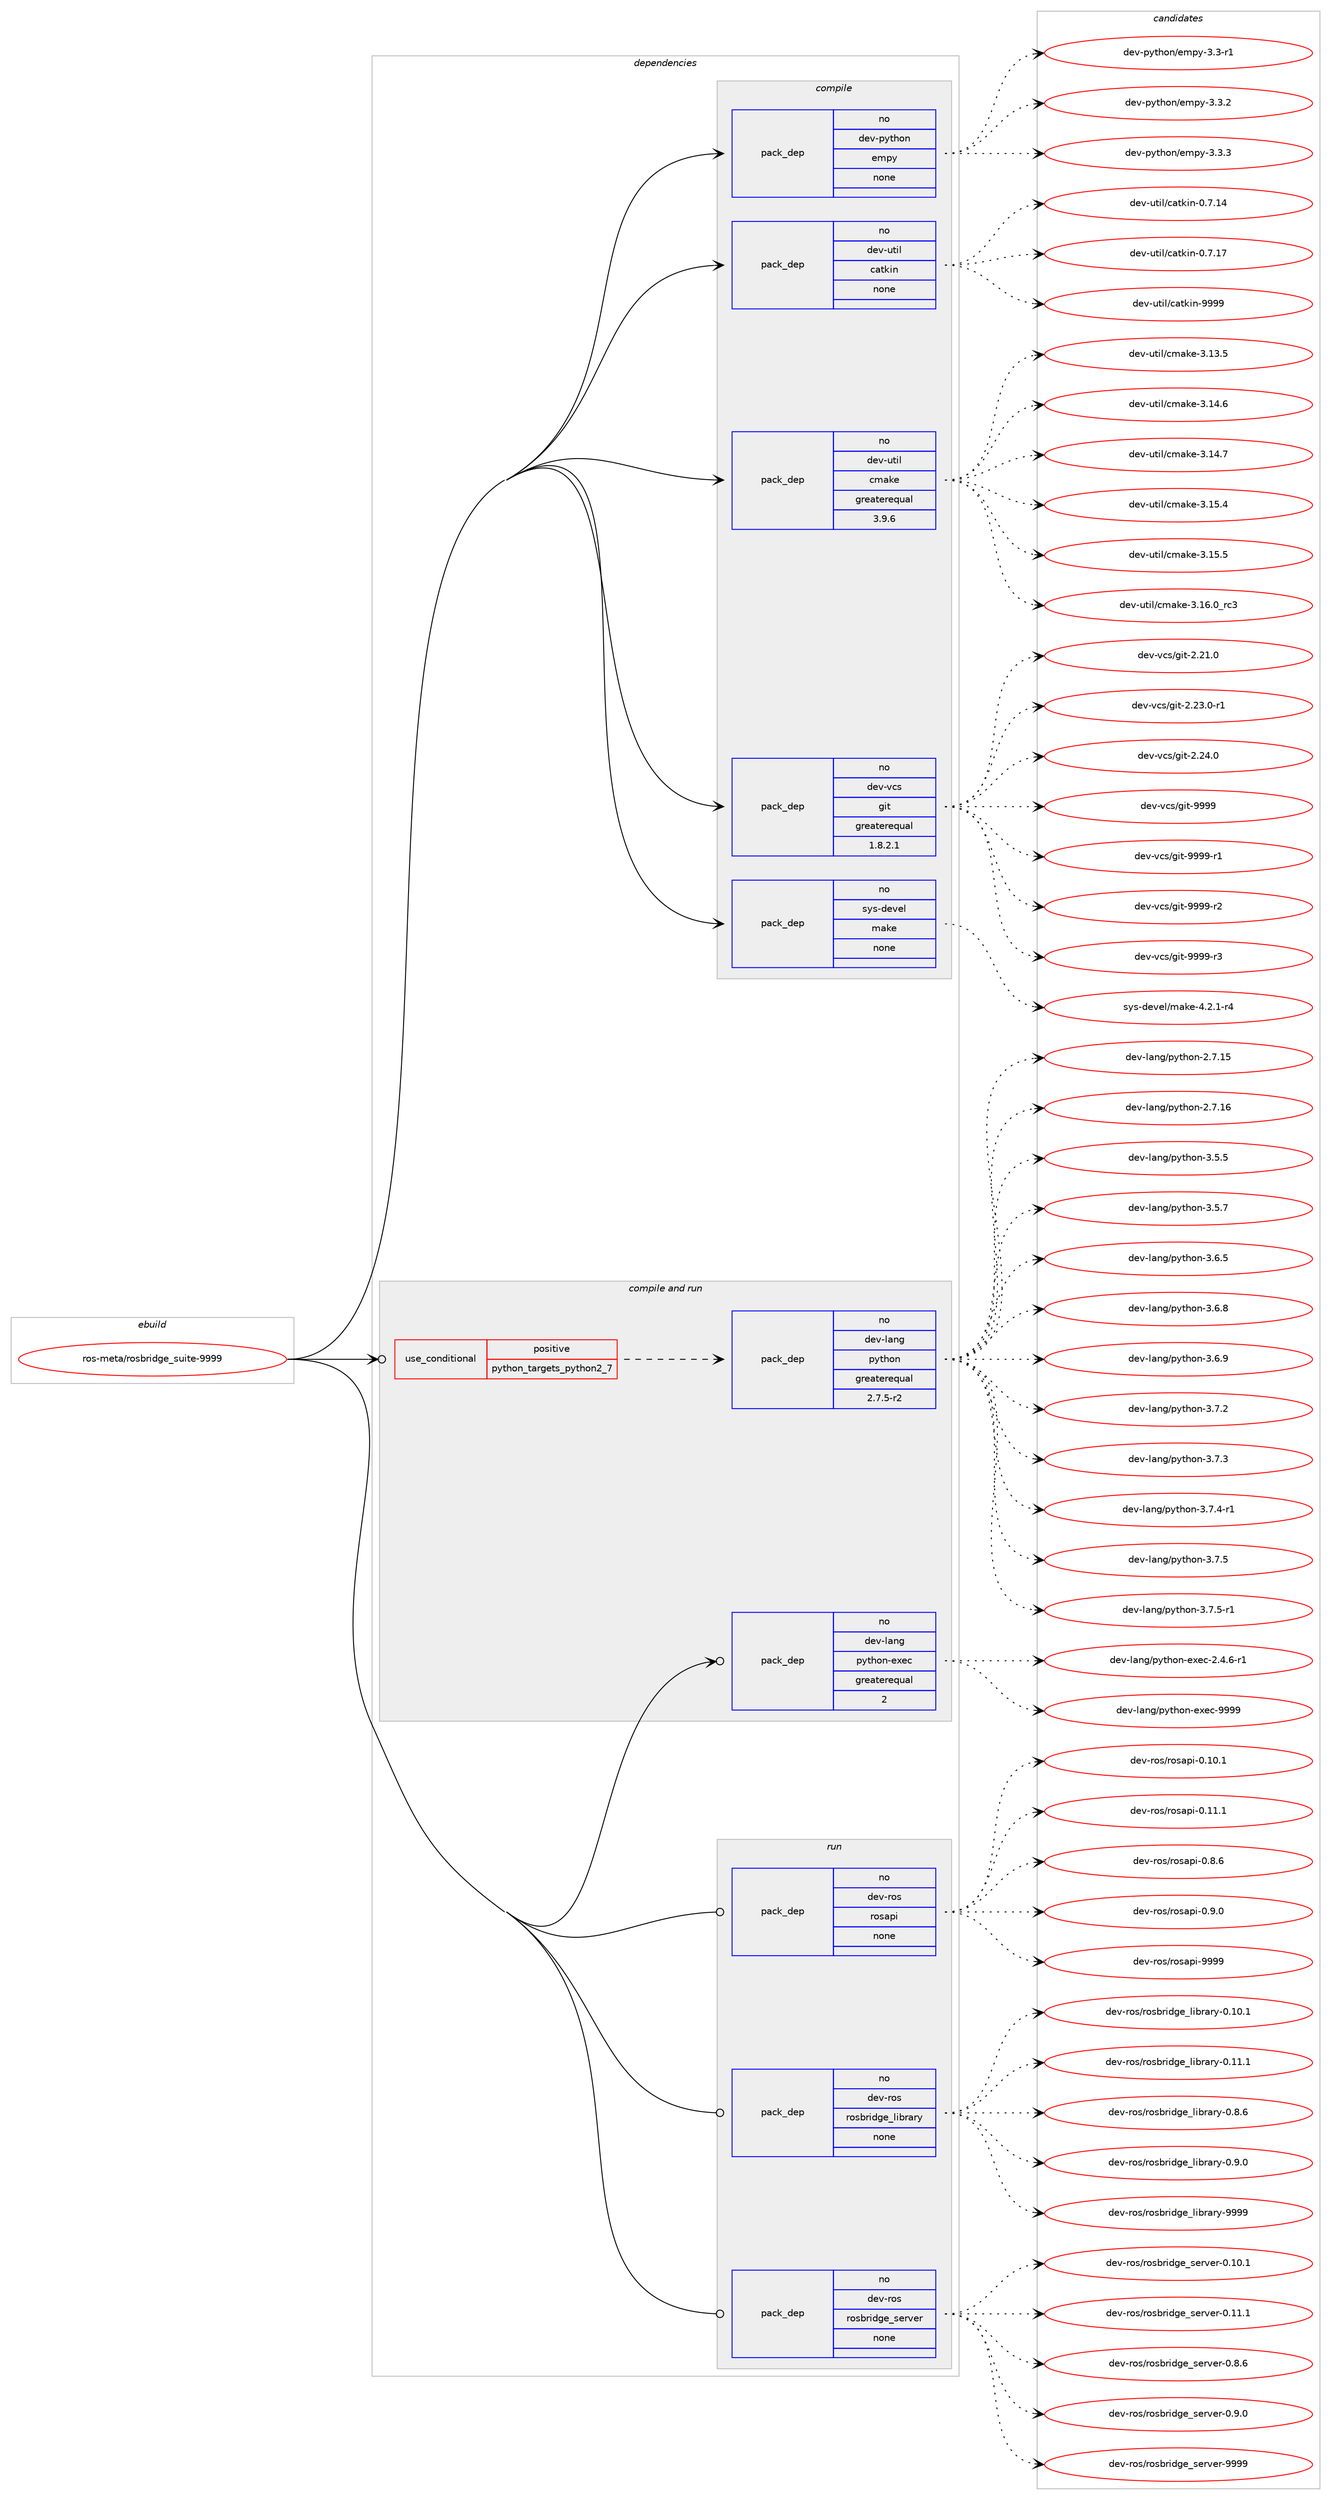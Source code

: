 digraph prolog {

# *************
# Graph options
# *************

newrank=true;
concentrate=true;
compound=true;
graph [rankdir=LR,fontname=Helvetica,fontsize=10,ranksep=1.5];#, ranksep=2.5, nodesep=0.2];
edge  [arrowhead=vee];
node  [fontname=Helvetica,fontsize=10];

# **********
# The ebuild
# **********

subgraph cluster_leftcol {
color=gray;
rank=same;
label=<<i>ebuild</i>>;
id [label="ros-meta/rosbridge_suite-9999", color=red, width=4, href="../ros-meta/rosbridge_suite-9999.svg"];
}

# ****************
# The dependencies
# ****************

subgraph cluster_midcol {
color=gray;
label=<<i>dependencies</i>>;
subgraph cluster_compile {
fillcolor="#eeeeee";
style=filled;
label=<<i>compile</i>>;
subgraph pack626865 {
dependency848268 [label=<<TABLE BORDER="0" CELLBORDER="1" CELLSPACING="0" CELLPADDING="4" WIDTH="220"><TR><TD ROWSPAN="6" CELLPADDING="30">pack_dep</TD></TR><TR><TD WIDTH="110">no</TD></TR><TR><TD>dev-python</TD></TR><TR><TD>empy</TD></TR><TR><TD>none</TD></TR><TR><TD></TD></TR></TABLE>>, shape=none, color=blue];
}
id:e -> dependency848268:w [weight=20,style="solid",arrowhead="vee"];
subgraph pack626866 {
dependency848269 [label=<<TABLE BORDER="0" CELLBORDER="1" CELLSPACING="0" CELLPADDING="4" WIDTH="220"><TR><TD ROWSPAN="6" CELLPADDING="30">pack_dep</TD></TR><TR><TD WIDTH="110">no</TD></TR><TR><TD>dev-util</TD></TR><TR><TD>catkin</TD></TR><TR><TD>none</TD></TR><TR><TD></TD></TR></TABLE>>, shape=none, color=blue];
}
id:e -> dependency848269:w [weight=20,style="solid",arrowhead="vee"];
subgraph pack626867 {
dependency848270 [label=<<TABLE BORDER="0" CELLBORDER="1" CELLSPACING="0" CELLPADDING="4" WIDTH="220"><TR><TD ROWSPAN="6" CELLPADDING="30">pack_dep</TD></TR><TR><TD WIDTH="110">no</TD></TR><TR><TD>dev-util</TD></TR><TR><TD>cmake</TD></TR><TR><TD>greaterequal</TD></TR><TR><TD>3.9.6</TD></TR></TABLE>>, shape=none, color=blue];
}
id:e -> dependency848270:w [weight=20,style="solid",arrowhead="vee"];
subgraph pack626868 {
dependency848271 [label=<<TABLE BORDER="0" CELLBORDER="1" CELLSPACING="0" CELLPADDING="4" WIDTH="220"><TR><TD ROWSPAN="6" CELLPADDING="30">pack_dep</TD></TR><TR><TD WIDTH="110">no</TD></TR><TR><TD>dev-vcs</TD></TR><TR><TD>git</TD></TR><TR><TD>greaterequal</TD></TR><TR><TD>1.8.2.1</TD></TR></TABLE>>, shape=none, color=blue];
}
id:e -> dependency848271:w [weight=20,style="solid",arrowhead="vee"];
subgraph pack626869 {
dependency848272 [label=<<TABLE BORDER="0" CELLBORDER="1" CELLSPACING="0" CELLPADDING="4" WIDTH="220"><TR><TD ROWSPAN="6" CELLPADDING="30">pack_dep</TD></TR><TR><TD WIDTH="110">no</TD></TR><TR><TD>sys-devel</TD></TR><TR><TD>make</TD></TR><TR><TD>none</TD></TR><TR><TD></TD></TR></TABLE>>, shape=none, color=blue];
}
id:e -> dependency848272:w [weight=20,style="solid",arrowhead="vee"];
}
subgraph cluster_compileandrun {
fillcolor="#eeeeee";
style=filled;
label=<<i>compile and run</i>>;
subgraph cond206469 {
dependency848273 [label=<<TABLE BORDER="0" CELLBORDER="1" CELLSPACING="0" CELLPADDING="4"><TR><TD ROWSPAN="3" CELLPADDING="10">use_conditional</TD></TR><TR><TD>positive</TD></TR><TR><TD>python_targets_python2_7</TD></TR></TABLE>>, shape=none, color=red];
subgraph pack626870 {
dependency848274 [label=<<TABLE BORDER="0" CELLBORDER="1" CELLSPACING="0" CELLPADDING="4" WIDTH="220"><TR><TD ROWSPAN="6" CELLPADDING="30">pack_dep</TD></TR><TR><TD WIDTH="110">no</TD></TR><TR><TD>dev-lang</TD></TR><TR><TD>python</TD></TR><TR><TD>greaterequal</TD></TR><TR><TD>2.7.5-r2</TD></TR></TABLE>>, shape=none, color=blue];
}
dependency848273:e -> dependency848274:w [weight=20,style="dashed",arrowhead="vee"];
}
id:e -> dependency848273:w [weight=20,style="solid",arrowhead="odotvee"];
subgraph pack626871 {
dependency848275 [label=<<TABLE BORDER="0" CELLBORDER="1" CELLSPACING="0" CELLPADDING="4" WIDTH="220"><TR><TD ROWSPAN="6" CELLPADDING="30">pack_dep</TD></TR><TR><TD WIDTH="110">no</TD></TR><TR><TD>dev-lang</TD></TR><TR><TD>python-exec</TD></TR><TR><TD>greaterequal</TD></TR><TR><TD>2</TD></TR></TABLE>>, shape=none, color=blue];
}
id:e -> dependency848275:w [weight=20,style="solid",arrowhead="odotvee"];
}
subgraph cluster_run {
fillcolor="#eeeeee";
style=filled;
label=<<i>run</i>>;
subgraph pack626872 {
dependency848276 [label=<<TABLE BORDER="0" CELLBORDER="1" CELLSPACING="0" CELLPADDING="4" WIDTH="220"><TR><TD ROWSPAN="6" CELLPADDING="30">pack_dep</TD></TR><TR><TD WIDTH="110">no</TD></TR><TR><TD>dev-ros</TD></TR><TR><TD>rosapi</TD></TR><TR><TD>none</TD></TR><TR><TD></TD></TR></TABLE>>, shape=none, color=blue];
}
id:e -> dependency848276:w [weight=20,style="solid",arrowhead="odot"];
subgraph pack626873 {
dependency848277 [label=<<TABLE BORDER="0" CELLBORDER="1" CELLSPACING="0" CELLPADDING="4" WIDTH="220"><TR><TD ROWSPAN="6" CELLPADDING="30">pack_dep</TD></TR><TR><TD WIDTH="110">no</TD></TR><TR><TD>dev-ros</TD></TR><TR><TD>rosbridge_library</TD></TR><TR><TD>none</TD></TR><TR><TD></TD></TR></TABLE>>, shape=none, color=blue];
}
id:e -> dependency848277:w [weight=20,style="solid",arrowhead="odot"];
subgraph pack626874 {
dependency848278 [label=<<TABLE BORDER="0" CELLBORDER="1" CELLSPACING="0" CELLPADDING="4" WIDTH="220"><TR><TD ROWSPAN="6" CELLPADDING="30">pack_dep</TD></TR><TR><TD WIDTH="110">no</TD></TR><TR><TD>dev-ros</TD></TR><TR><TD>rosbridge_server</TD></TR><TR><TD>none</TD></TR><TR><TD></TD></TR></TABLE>>, shape=none, color=blue];
}
id:e -> dependency848278:w [weight=20,style="solid",arrowhead="odot"];
}
}

# **************
# The candidates
# **************

subgraph cluster_choices {
rank=same;
color=gray;
label=<<i>candidates</i>>;

subgraph choice626865 {
color=black;
nodesep=1;
choice1001011184511212111610411111047101109112121455146514511449 [label="dev-python/empy-3.3-r1", color=red, width=4,href="../dev-python/empy-3.3-r1.svg"];
choice1001011184511212111610411111047101109112121455146514650 [label="dev-python/empy-3.3.2", color=red, width=4,href="../dev-python/empy-3.3.2.svg"];
choice1001011184511212111610411111047101109112121455146514651 [label="dev-python/empy-3.3.3", color=red, width=4,href="../dev-python/empy-3.3.3.svg"];
dependency848268:e -> choice1001011184511212111610411111047101109112121455146514511449:w [style=dotted,weight="100"];
dependency848268:e -> choice1001011184511212111610411111047101109112121455146514650:w [style=dotted,weight="100"];
dependency848268:e -> choice1001011184511212111610411111047101109112121455146514651:w [style=dotted,weight="100"];
}
subgraph choice626866 {
color=black;
nodesep=1;
choice1001011184511711610510847999711610710511045484655464952 [label="dev-util/catkin-0.7.14", color=red, width=4,href="../dev-util/catkin-0.7.14.svg"];
choice1001011184511711610510847999711610710511045484655464955 [label="dev-util/catkin-0.7.17", color=red, width=4,href="../dev-util/catkin-0.7.17.svg"];
choice100101118451171161051084799971161071051104557575757 [label="dev-util/catkin-9999", color=red, width=4,href="../dev-util/catkin-9999.svg"];
dependency848269:e -> choice1001011184511711610510847999711610710511045484655464952:w [style=dotted,weight="100"];
dependency848269:e -> choice1001011184511711610510847999711610710511045484655464955:w [style=dotted,weight="100"];
dependency848269:e -> choice100101118451171161051084799971161071051104557575757:w [style=dotted,weight="100"];
}
subgraph choice626867 {
color=black;
nodesep=1;
choice1001011184511711610510847991099710710145514649514653 [label="dev-util/cmake-3.13.5", color=red, width=4,href="../dev-util/cmake-3.13.5.svg"];
choice1001011184511711610510847991099710710145514649524654 [label="dev-util/cmake-3.14.6", color=red, width=4,href="../dev-util/cmake-3.14.6.svg"];
choice1001011184511711610510847991099710710145514649524655 [label="dev-util/cmake-3.14.7", color=red, width=4,href="../dev-util/cmake-3.14.7.svg"];
choice1001011184511711610510847991099710710145514649534652 [label="dev-util/cmake-3.15.4", color=red, width=4,href="../dev-util/cmake-3.15.4.svg"];
choice1001011184511711610510847991099710710145514649534653 [label="dev-util/cmake-3.15.5", color=red, width=4,href="../dev-util/cmake-3.15.5.svg"];
choice1001011184511711610510847991099710710145514649544648951149951 [label="dev-util/cmake-3.16.0_rc3", color=red, width=4,href="../dev-util/cmake-3.16.0_rc3.svg"];
dependency848270:e -> choice1001011184511711610510847991099710710145514649514653:w [style=dotted,weight="100"];
dependency848270:e -> choice1001011184511711610510847991099710710145514649524654:w [style=dotted,weight="100"];
dependency848270:e -> choice1001011184511711610510847991099710710145514649524655:w [style=dotted,weight="100"];
dependency848270:e -> choice1001011184511711610510847991099710710145514649534652:w [style=dotted,weight="100"];
dependency848270:e -> choice1001011184511711610510847991099710710145514649534653:w [style=dotted,weight="100"];
dependency848270:e -> choice1001011184511711610510847991099710710145514649544648951149951:w [style=dotted,weight="100"];
}
subgraph choice626868 {
color=black;
nodesep=1;
choice10010111845118991154710310511645504650494648 [label="dev-vcs/git-2.21.0", color=red, width=4,href="../dev-vcs/git-2.21.0.svg"];
choice100101118451189911547103105116455046505146484511449 [label="dev-vcs/git-2.23.0-r1", color=red, width=4,href="../dev-vcs/git-2.23.0-r1.svg"];
choice10010111845118991154710310511645504650524648 [label="dev-vcs/git-2.24.0", color=red, width=4,href="../dev-vcs/git-2.24.0.svg"];
choice1001011184511899115471031051164557575757 [label="dev-vcs/git-9999", color=red, width=4,href="../dev-vcs/git-9999.svg"];
choice10010111845118991154710310511645575757574511449 [label="dev-vcs/git-9999-r1", color=red, width=4,href="../dev-vcs/git-9999-r1.svg"];
choice10010111845118991154710310511645575757574511450 [label="dev-vcs/git-9999-r2", color=red, width=4,href="../dev-vcs/git-9999-r2.svg"];
choice10010111845118991154710310511645575757574511451 [label="dev-vcs/git-9999-r3", color=red, width=4,href="../dev-vcs/git-9999-r3.svg"];
dependency848271:e -> choice10010111845118991154710310511645504650494648:w [style=dotted,weight="100"];
dependency848271:e -> choice100101118451189911547103105116455046505146484511449:w [style=dotted,weight="100"];
dependency848271:e -> choice10010111845118991154710310511645504650524648:w [style=dotted,weight="100"];
dependency848271:e -> choice1001011184511899115471031051164557575757:w [style=dotted,weight="100"];
dependency848271:e -> choice10010111845118991154710310511645575757574511449:w [style=dotted,weight="100"];
dependency848271:e -> choice10010111845118991154710310511645575757574511450:w [style=dotted,weight="100"];
dependency848271:e -> choice10010111845118991154710310511645575757574511451:w [style=dotted,weight="100"];
}
subgraph choice626869 {
color=black;
nodesep=1;
choice1151211154510010111810110847109971071014552465046494511452 [label="sys-devel/make-4.2.1-r4", color=red, width=4,href="../sys-devel/make-4.2.1-r4.svg"];
dependency848272:e -> choice1151211154510010111810110847109971071014552465046494511452:w [style=dotted,weight="100"];
}
subgraph choice626870 {
color=black;
nodesep=1;
choice10010111845108971101034711212111610411111045504655464953 [label="dev-lang/python-2.7.15", color=red, width=4,href="../dev-lang/python-2.7.15.svg"];
choice10010111845108971101034711212111610411111045504655464954 [label="dev-lang/python-2.7.16", color=red, width=4,href="../dev-lang/python-2.7.16.svg"];
choice100101118451089711010347112121116104111110455146534653 [label="dev-lang/python-3.5.5", color=red, width=4,href="../dev-lang/python-3.5.5.svg"];
choice100101118451089711010347112121116104111110455146534655 [label="dev-lang/python-3.5.7", color=red, width=4,href="../dev-lang/python-3.5.7.svg"];
choice100101118451089711010347112121116104111110455146544653 [label="dev-lang/python-3.6.5", color=red, width=4,href="../dev-lang/python-3.6.5.svg"];
choice100101118451089711010347112121116104111110455146544656 [label="dev-lang/python-3.6.8", color=red, width=4,href="../dev-lang/python-3.6.8.svg"];
choice100101118451089711010347112121116104111110455146544657 [label="dev-lang/python-3.6.9", color=red, width=4,href="../dev-lang/python-3.6.9.svg"];
choice100101118451089711010347112121116104111110455146554650 [label="dev-lang/python-3.7.2", color=red, width=4,href="../dev-lang/python-3.7.2.svg"];
choice100101118451089711010347112121116104111110455146554651 [label="dev-lang/python-3.7.3", color=red, width=4,href="../dev-lang/python-3.7.3.svg"];
choice1001011184510897110103471121211161041111104551465546524511449 [label="dev-lang/python-3.7.4-r1", color=red, width=4,href="../dev-lang/python-3.7.4-r1.svg"];
choice100101118451089711010347112121116104111110455146554653 [label="dev-lang/python-3.7.5", color=red, width=4,href="../dev-lang/python-3.7.5.svg"];
choice1001011184510897110103471121211161041111104551465546534511449 [label="dev-lang/python-3.7.5-r1", color=red, width=4,href="../dev-lang/python-3.7.5-r1.svg"];
dependency848274:e -> choice10010111845108971101034711212111610411111045504655464953:w [style=dotted,weight="100"];
dependency848274:e -> choice10010111845108971101034711212111610411111045504655464954:w [style=dotted,weight="100"];
dependency848274:e -> choice100101118451089711010347112121116104111110455146534653:w [style=dotted,weight="100"];
dependency848274:e -> choice100101118451089711010347112121116104111110455146534655:w [style=dotted,weight="100"];
dependency848274:e -> choice100101118451089711010347112121116104111110455146544653:w [style=dotted,weight="100"];
dependency848274:e -> choice100101118451089711010347112121116104111110455146544656:w [style=dotted,weight="100"];
dependency848274:e -> choice100101118451089711010347112121116104111110455146544657:w [style=dotted,weight="100"];
dependency848274:e -> choice100101118451089711010347112121116104111110455146554650:w [style=dotted,weight="100"];
dependency848274:e -> choice100101118451089711010347112121116104111110455146554651:w [style=dotted,weight="100"];
dependency848274:e -> choice1001011184510897110103471121211161041111104551465546524511449:w [style=dotted,weight="100"];
dependency848274:e -> choice100101118451089711010347112121116104111110455146554653:w [style=dotted,weight="100"];
dependency848274:e -> choice1001011184510897110103471121211161041111104551465546534511449:w [style=dotted,weight="100"];
}
subgraph choice626871 {
color=black;
nodesep=1;
choice10010111845108971101034711212111610411111045101120101994550465246544511449 [label="dev-lang/python-exec-2.4.6-r1", color=red, width=4,href="../dev-lang/python-exec-2.4.6-r1.svg"];
choice10010111845108971101034711212111610411111045101120101994557575757 [label="dev-lang/python-exec-9999", color=red, width=4,href="../dev-lang/python-exec-9999.svg"];
dependency848275:e -> choice10010111845108971101034711212111610411111045101120101994550465246544511449:w [style=dotted,weight="100"];
dependency848275:e -> choice10010111845108971101034711212111610411111045101120101994557575757:w [style=dotted,weight="100"];
}
subgraph choice626872 {
color=black;
nodesep=1;
choice10010111845114111115471141111159711210545484649484649 [label="dev-ros/rosapi-0.10.1", color=red, width=4,href="../dev-ros/rosapi-0.10.1.svg"];
choice10010111845114111115471141111159711210545484649494649 [label="dev-ros/rosapi-0.11.1", color=red, width=4,href="../dev-ros/rosapi-0.11.1.svg"];
choice100101118451141111154711411111597112105454846564654 [label="dev-ros/rosapi-0.8.6", color=red, width=4,href="../dev-ros/rosapi-0.8.6.svg"];
choice100101118451141111154711411111597112105454846574648 [label="dev-ros/rosapi-0.9.0", color=red, width=4,href="../dev-ros/rosapi-0.9.0.svg"];
choice1001011184511411111547114111115971121054557575757 [label="dev-ros/rosapi-9999", color=red, width=4,href="../dev-ros/rosapi-9999.svg"];
dependency848276:e -> choice10010111845114111115471141111159711210545484649484649:w [style=dotted,weight="100"];
dependency848276:e -> choice10010111845114111115471141111159711210545484649494649:w [style=dotted,weight="100"];
dependency848276:e -> choice100101118451141111154711411111597112105454846564654:w [style=dotted,weight="100"];
dependency848276:e -> choice100101118451141111154711411111597112105454846574648:w [style=dotted,weight="100"];
dependency848276:e -> choice1001011184511411111547114111115971121054557575757:w [style=dotted,weight="100"];
}
subgraph choice626873 {
color=black;
nodesep=1;
choice10010111845114111115471141111159811410510010310195108105981149711412145484649484649 [label="dev-ros/rosbridge_library-0.10.1", color=red, width=4,href="../dev-ros/rosbridge_library-0.10.1.svg"];
choice10010111845114111115471141111159811410510010310195108105981149711412145484649494649 [label="dev-ros/rosbridge_library-0.11.1", color=red, width=4,href="../dev-ros/rosbridge_library-0.11.1.svg"];
choice100101118451141111154711411111598114105100103101951081059811497114121454846564654 [label="dev-ros/rosbridge_library-0.8.6", color=red, width=4,href="../dev-ros/rosbridge_library-0.8.6.svg"];
choice100101118451141111154711411111598114105100103101951081059811497114121454846574648 [label="dev-ros/rosbridge_library-0.9.0", color=red, width=4,href="../dev-ros/rosbridge_library-0.9.0.svg"];
choice1001011184511411111547114111115981141051001031019510810598114971141214557575757 [label="dev-ros/rosbridge_library-9999", color=red, width=4,href="../dev-ros/rosbridge_library-9999.svg"];
dependency848277:e -> choice10010111845114111115471141111159811410510010310195108105981149711412145484649484649:w [style=dotted,weight="100"];
dependency848277:e -> choice10010111845114111115471141111159811410510010310195108105981149711412145484649494649:w [style=dotted,weight="100"];
dependency848277:e -> choice100101118451141111154711411111598114105100103101951081059811497114121454846564654:w [style=dotted,weight="100"];
dependency848277:e -> choice100101118451141111154711411111598114105100103101951081059811497114121454846574648:w [style=dotted,weight="100"];
dependency848277:e -> choice1001011184511411111547114111115981141051001031019510810598114971141214557575757:w [style=dotted,weight="100"];
}
subgraph choice626874 {
color=black;
nodesep=1;
choice1001011184511411111547114111115981141051001031019511510111411810111445484649484649 [label="dev-ros/rosbridge_server-0.10.1", color=red, width=4,href="../dev-ros/rosbridge_server-0.10.1.svg"];
choice1001011184511411111547114111115981141051001031019511510111411810111445484649494649 [label="dev-ros/rosbridge_server-0.11.1", color=red, width=4,href="../dev-ros/rosbridge_server-0.11.1.svg"];
choice10010111845114111115471141111159811410510010310195115101114118101114454846564654 [label="dev-ros/rosbridge_server-0.8.6", color=red, width=4,href="../dev-ros/rosbridge_server-0.8.6.svg"];
choice10010111845114111115471141111159811410510010310195115101114118101114454846574648 [label="dev-ros/rosbridge_server-0.9.0", color=red, width=4,href="../dev-ros/rosbridge_server-0.9.0.svg"];
choice100101118451141111154711411111598114105100103101951151011141181011144557575757 [label="dev-ros/rosbridge_server-9999", color=red, width=4,href="../dev-ros/rosbridge_server-9999.svg"];
dependency848278:e -> choice1001011184511411111547114111115981141051001031019511510111411810111445484649484649:w [style=dotted,weight="100"];
dependency848278:e -> choice1001011184511411111547114111115981141051001031019511510111411810111445484649494649:w [style=dotted,weight="100"];
dependency848278:e -> choice10010111845114111115471141111159811410510010310195115101114118101114454846564654:w [style=dotted,weight="100"];
dependency848278:e -> choice10010111845114111115471141111159811410510010310195115101114118101114454846574648:w [style=dotted,weight="100"];
dependency848278:e -> choice100101118451141111154711411111598114105100103101951151011141181011144557575757:w [style=dotted,weight="100"];
}
}

}
